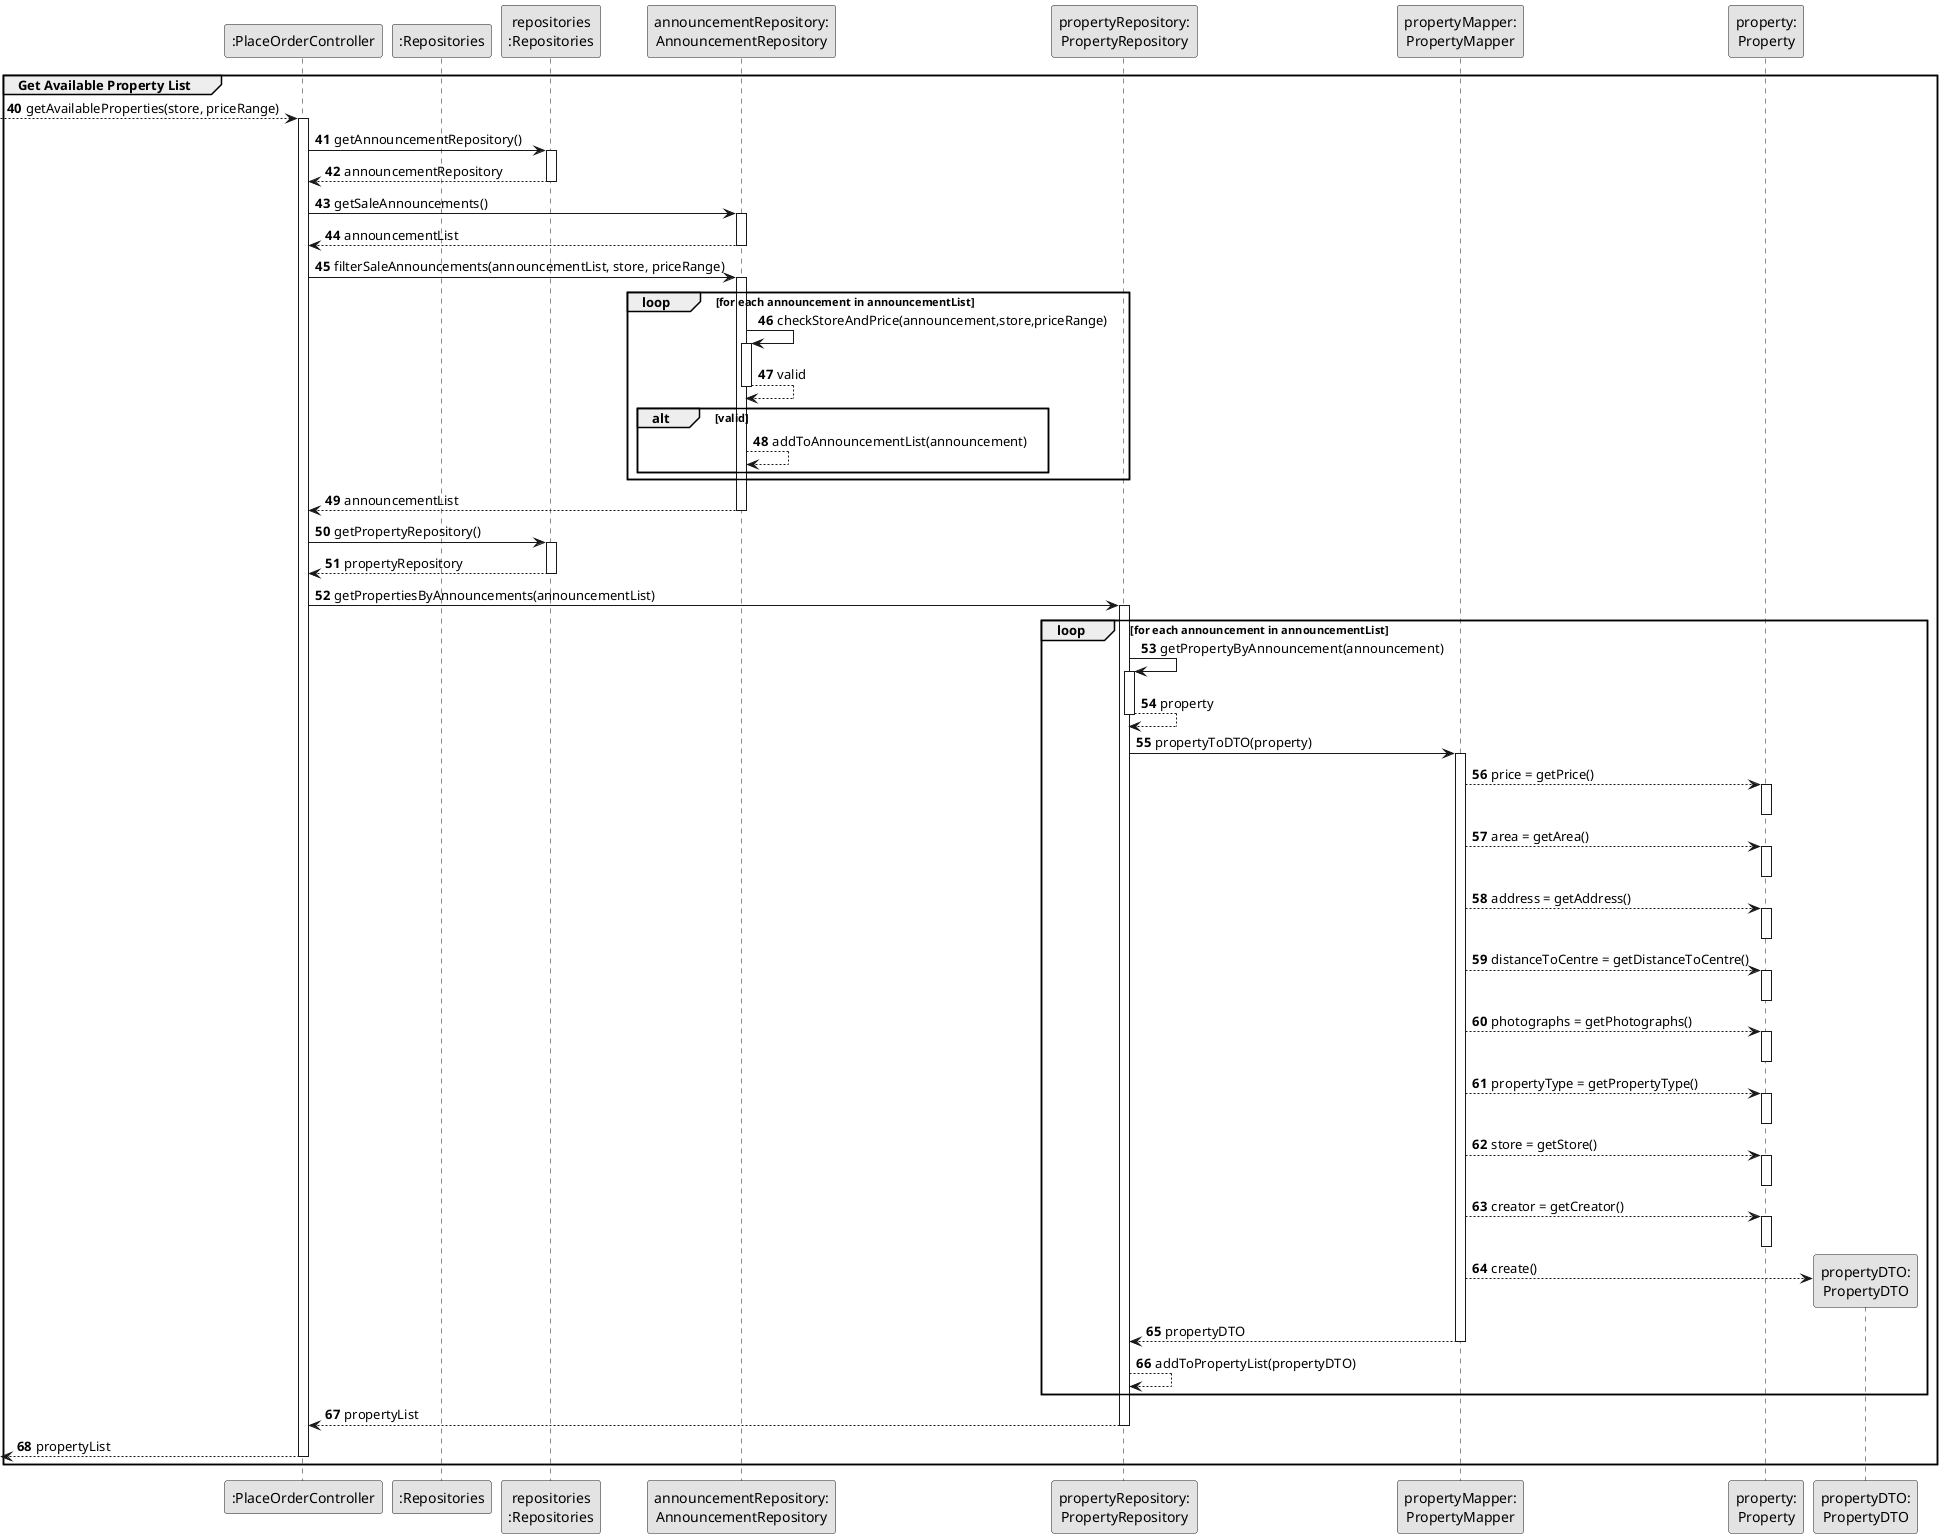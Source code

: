 @startuml
skinparam monochrome true
skinparam packageStyle rectangle
skinparam shadowing false


autonumber 40

participant ":PlaceOrderController" as CTRL
participant ":Repositories" as RepositorySingleton
participant "repositories\n:Repositories" as PLAT
participant "announcementRepository:\nAnnouncementRepository" as ACMR
participant "propertyRepository:\nPropertyRepository" as PR
participant "propertyMapper:\nPropertyMapper" as PROPMAP
participant "property:\nProperty" as PROP
participant "propertyDTO:\nPropertyDTO" as PROPDTO
group Get Available Property List
        --> CTRL : getAvailableProperties(store, priceRange)
             activate CTRL

                     CTRL -> PLAT : getAnnouncementRepository()
                     activate PLAT

                         PLAT --> CTRL : announcementRepository
                     deactivate PLAT

                     CTRL -> ACMR : getSaleAnnouncements()
                     activate ACMR

                         ACMR --> CTRL : announcementList
                     deactivate ACMR

                     CTRL -> ACMR : filterSaleAnnouncements(announcementList, store, priceRange)
                     activate ACMR
                                 loop for each announcement in announcementList
                                 ACMR -> ACMR : checkStoreAndPrice(announcement,store,priceRange)
                                 activate ACMR
                                     ACMR --> ACMR : valid

                                deactivate ACMR

                                alt valid
                                 ACMR --> ACMR : addToAnnouncementList(announcement)
                                 end

                                 end

                         ACMR --> CTRL : announcementList
                     deactivate ACMR
                     CTRL -> PLAT : getPropertyRepository()
                     activate PLAT

                         PLAT --> CTRL : propertyRepository
                     deactivate PLAT

                     CTRL -> PR : getPropertiesByAnnouncements(announcementList)
                     activate PR
                     loop for each announcement in announcementList
                     PR -> PR : getPropertyByAnnouncement(announcement)
                     activate PR

                         PR --> PR : property
                     deactivate PR
                     PR->PROPMAP : propertyToDTO(property)
                     activate PROPMAP


                     PROPMAP --> PROP : price = getPrice()
                     activate PROP
                     deactivate PROP
                     PROPMAP --> PROP : area = getArea()
                     activate PROP
                     deactivate PROP
                     PROPMAP --> PROP : address = getAddress()
                     activate PROP
                     deactivate PROP
                     PROPMAP --> PROP : distanceToCentre = getDistanceToCentre()
                     activate PROP
                     deactivate PROP
                     PROPMAP --> PROP : photographs = getPhotographs()
                     activate PROP
                     deactivate PROP
                     PROPMAP --> PROP : propertyType = getPropertyType()
                     activate PROP
                     deactivate PROP
                     PROPMAP --> PROP : store = getStore()
                     activate PROP
                     deactivate PROP
                     PROPMAP --> PROP : creator = getCreator()
                     activate PROP
                     deactivate PROP
                     PROPMAP --> PROPDTO** : create()
                     PROPMAP --> PR : propertyDTO
                     deactivate PROPMAP
                         PR --> PR : addToPropertyList(propertyDTO)
                     end
                         PR --> CTRL : propertyList
                     deactivate PR


        <-- CTRL : propertyList
        deactivate CTRL
end group
@enduml